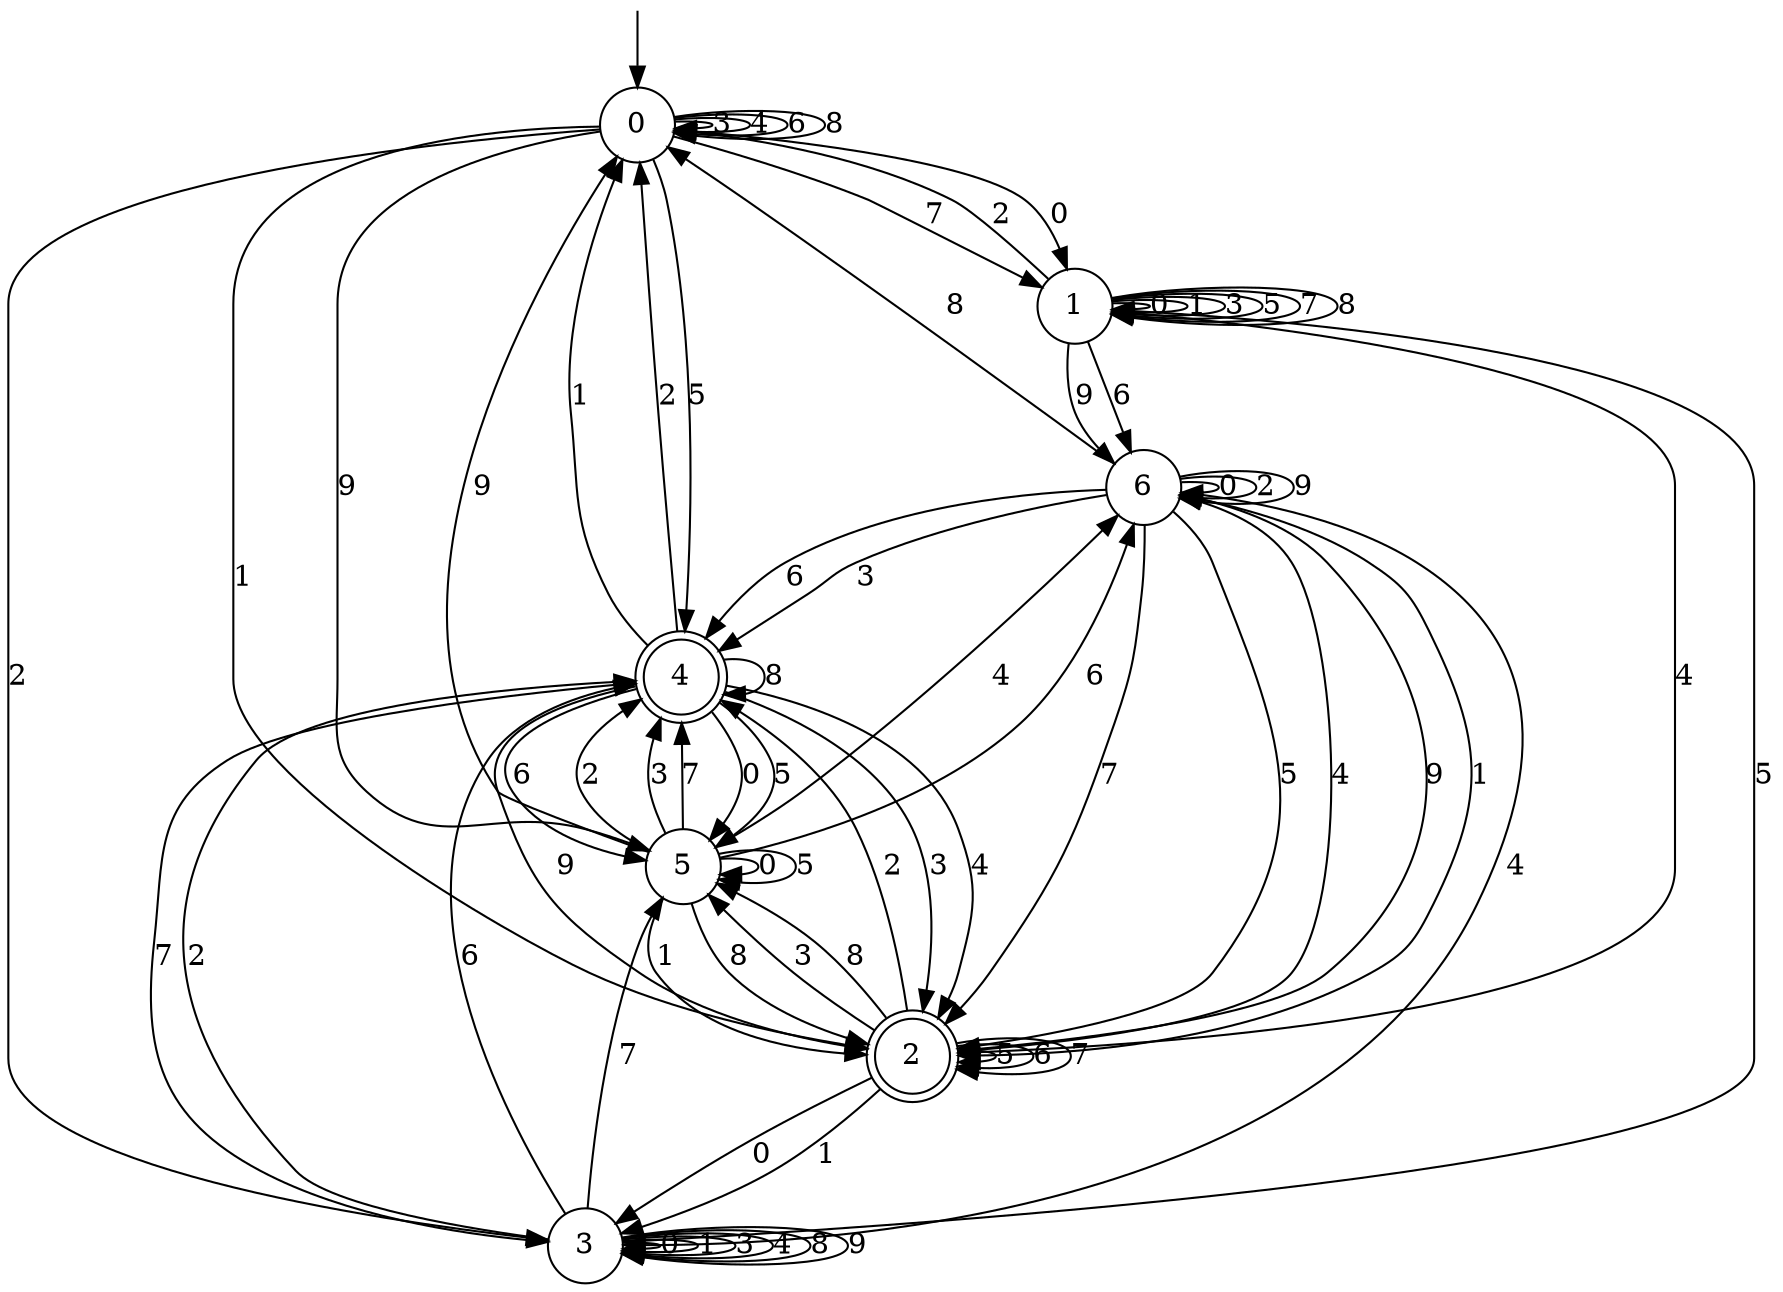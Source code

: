 digraph g {

	s0 [shape="circle" label="0"];
	s1 [shape="circle" label="1"];
	s2 [shape="doublecircle" label="2"];
	s3 [shape="circle" label="3"];
	s4 [shape="doublecircle" label="4"];
	s5 [shape="circle" label="5"];
	s6 [shape="circle" label="6"];
	s0 -> s1 [label="0"];
	s0 -> s2 [label="1"];
	s0 -> s3 [label="2"];
	s0 -> s0 [label="3"];
	s0 -> s0 [label="4"];
	s0 -> s4 [label="5"];
	s0 -> s0 [label="6"];
	s0 -> s1 [label="7"];
	s0 -> s0 [label="8"];
	s0 -> s5 [label="9"];
	s1 -> s1 [label="0"];
	s1 -> s1 [label="1"];
	s1 -> s0 [label="2"];
	s1 -> s1 [label="3"];
	s1 -> s2 [label="4"];
	s1 -> s1 [label="5"];
	s1 -> s6 [label="6"];
	s1 -> s1 [label="7"];
	s1 -> s1 [label="8"];
	s1 -> s6 [label="9"];
	s2 -> s3 [label="0"];
	s2 -> s3 [label="1"];
	s2 -> s4 [label="2"];
	s2 -> s5 [label="3"];
	s2 -> s6 [label="4"];
	s2 -> s2 [label="5"];
	s2 -> s2 [label="6"];
	s2 -> s2 [label="7"];
	s2 -> s5 [label="8"];
	s2 -> s6 [label="9"];
	s3 -> s3 [label="0"];
	s3 -> s3 [label="1"];
	s3 -> s4 [label="2"];
	s3 -> s3 [label="3"];
	s3 -> s3 [label="4"];
	s3 -> s1 [label="5"];
	s3 -> s4 [label="6"];
	s3 -> s5 [label="7"];
	s3 -> s3 [label="8"];
	s3 -> s3 [label="9"];
	s4 -> s5 [label="0"];
	s4 -> s0 [label="1"];
	s4 -> s0 [label="2"];
	s4 -> s2 [label="3"];
	s4 -> s2 [label="4"];
	s4 -> s5 [label="5"];
	s4 -> s5 [label="6"];
	s4 -> s3 [label="7"];
	s4 -> s4 [label="8"];
	s4 -> s2 [label="9"];
	s5 -> s5 [label="0"];
	s5 -> s2 [label="1"];
	s5 -> s4 [label="2"];
	s5 -> s4 [label="3"];
	s5 -> s6 [label="4"];
	s5 -> s5 [label="5"];
	s5 -> s6 [label="6"];
	s5 -> s4 [label="7"];
	s5 -> s2 [label="8"];
	s5 -> s0 [label="9"];
	s6 -> s6 [label="0"];
	s6 -> s2 [label="1"];
	s6 -> s6 [label="2"];
	s6 -> s4 [label="3"];
	s6 -> s3 [label="4"];
	s6 -> s2 [label="5"];
	s6 -> s4 [label="6"];
	s6 -> s2 [label="7"];
	s6 -> s0 [label="8"];
	s6 -> s6 [label="9"];

__start0 [label="" shape="none" width="0" height="0"];
__start0 -> s0;

}
